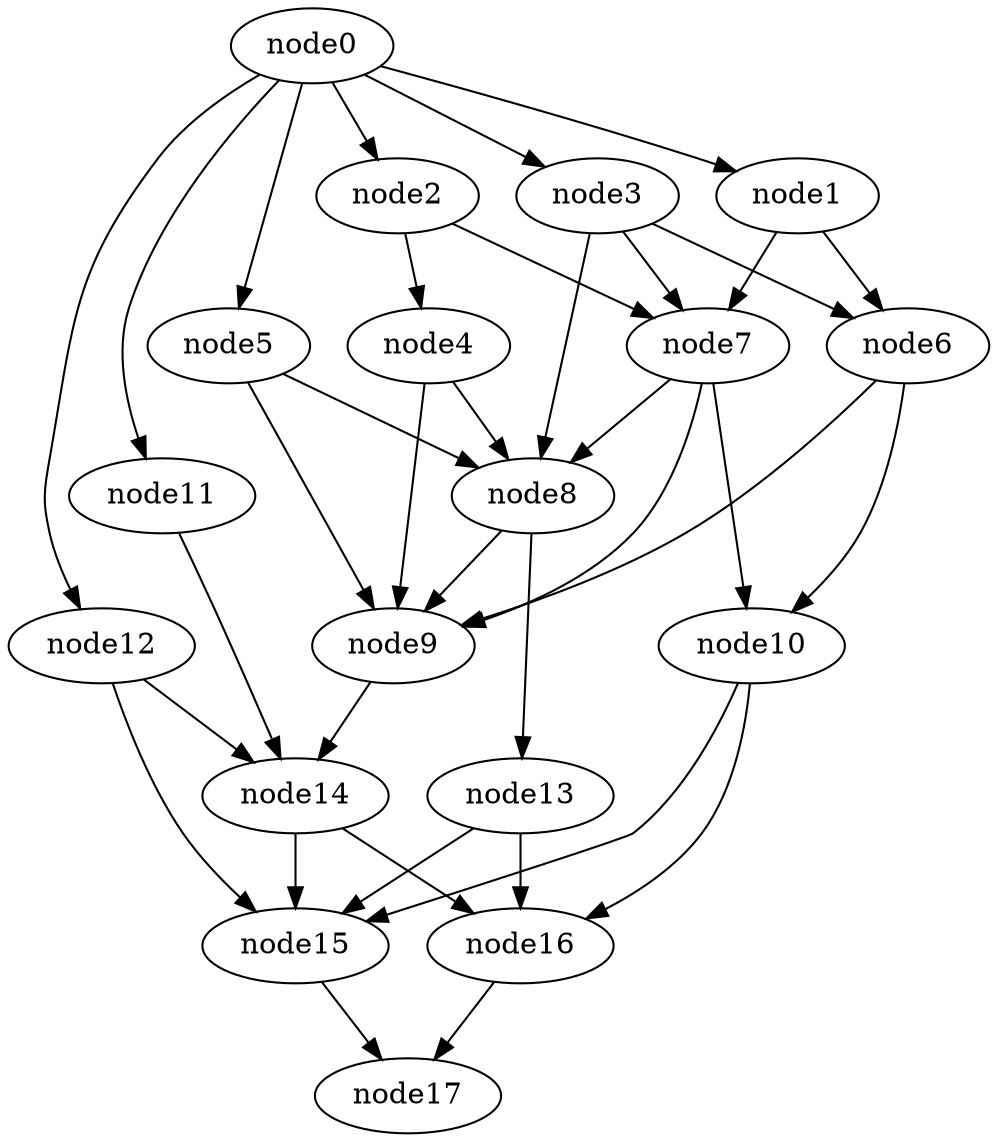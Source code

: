 digraph g{
	node17
	node16 -> node17
	node15 -> node17
	node14 -> node16
	node14 -> node15
	node13 -> node16
	node13 -> node15
	node12 -> node15
	node12 -> node14
	node11 -> node14
	node10 -> node16
	node10 -> node15
	node9 -> node14
	node8 -> node13
	node8 -> node9
	node7 -> node10
	node7 -> node9
	node7 -> node8
	node6 -> node10
	node6 -> node9
	node5 -> node9
	node5 -> node8
	node4 -> node9
	node4 -> node8
	node3 -> node8
	node3 -> node7
	node3 -> node6
	node2 -> node7
	node2 -> node4
	node1 -> node7
	node1 -> node6
	node0 -> node12
	node0 -> node11
	node0 -> node5
	node0 -> node3
	node0 -> node2
	node0 -> node1
}

